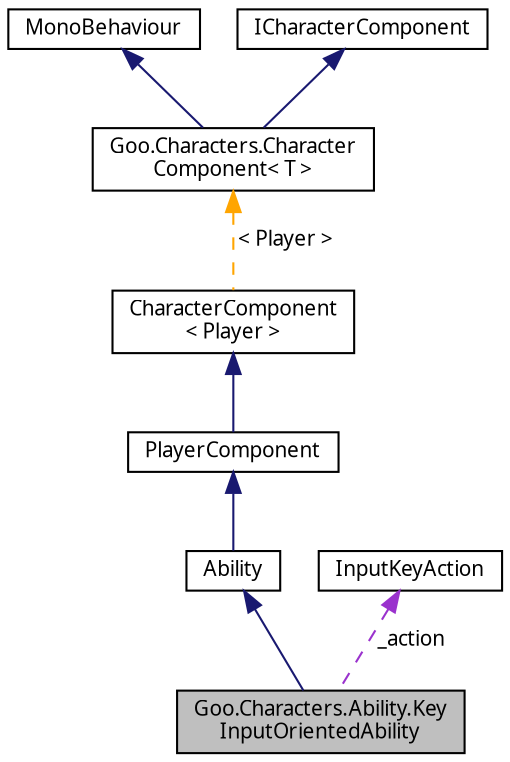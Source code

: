 digraph "Goo.Characters.Ability.KeyInputOrientedAbility"
{
 // LATEX_PDF_SIZE
  edge [fontname="Calibrii",fontsize="10",labelfontname="Calibrii",labelfontsize="10"];
  node [fontname="Calibrii",fontsize="10",shape=record];
  Node1 [label="Goo.Characters.Ability.Key\lInputOrientedAbility",height=0.2,width=0.4,color="black", fillcolor="grey75", style="filled", fontcolor="black",tooltip=" "];
  Node2 -> Node1 [dir="back",color="midnightblue",fontsize="10",style="solid",fontname="Calibrii"];
  Node2 [label="Ability",height=0.2,width=0.4,color="black", fillcolor="white", style="filled",URL="$d1/db9/classGoo_1_1Characters_1_1Ability_1_1Ability.html",tooltip=" "];
  Node3 -> Node2 [dir="back",color="midnightblue",fontsize="10",style="solid",fontname="Calibrii"];
  Node3 [label="PlayerComponent",height=0.2,width=0.4,color="black", fillcolor="white", style="filled",URL="$d8/d97/classGoo_1_1Characters_1_1PlayerComponent.html",tooltip=" "];
  Node4 -> Node3 [dir="back",color="midnightblue",fontsize="10",style="solid",fontname="Calibrii"];
  Node4 [label="CharacterComponent\l\< Player \>",height=0.2,width=0.4,color="black", fillcolor="white", style="filled",URL="$d2/d2c/classGoo_1_1Characters_1_1CharacterComponent.html",tooltip=" "];
  Node5 -> Node4 [dir="back",color="orange",fontsize="10",style="dashed",label=" \< Player \>" ,fontname="Calibrii"];
  Node5 [label="Goo.Characters.Character\lComponent\< T \>",height=0.2,width=0.4,color="black", fillcolor="white", style="filled",URL="$d2/d2c/classGoo_1_1Characters_1_1CharacterComponent.html",tooltip=" "];
  Node6 -> Node5 [dir="back",color="midnightblue",fontsize="10",style="solid",fontname="Calibrii"];
  Node6 [label="MonoBehaviour",height=0.2,width=0.4,color="black", fillcolor="white", style="filled",tooltip=" "];
  Node7 -> Node5 [dir="back",color="midnightblue",fontsize="10",style="solid",fontname="Calibrii"];
  Node7 [label="ICharacterComponent",height=0.2,width=0.4,color="black", fillcolor="white", style="filled",URL="$d6/d11/interfaceGoo_1_1Characters_1_1ICharacterComponent.html",tooltip=" "];
  Node8 -> Node1 [dir="back",color="darkorchid3",fontsize="10",style="dashed",label=" _action" ,fontname="Calibrii"];
  Node8 [label="InputKeyAction",height=0.2,width=0.4,color="black", fillcolor="white", style="filled",URL="$db/d63/classInputKeyAction.html",tooltip=" "];
}
